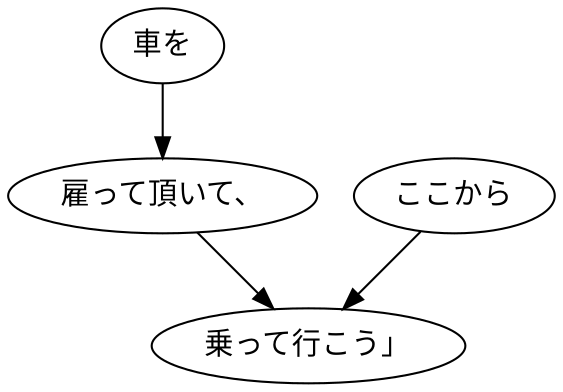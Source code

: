 digraph graph6044 {
	node0 [label="車を"];
	node1 [label="雇って頂いて、"];
	node2 [label="ここから"];
	node3 [label="乗って行こう」"];
	node0 -> node1;
	node1 -> node3;
	node2 -> node3;
}
